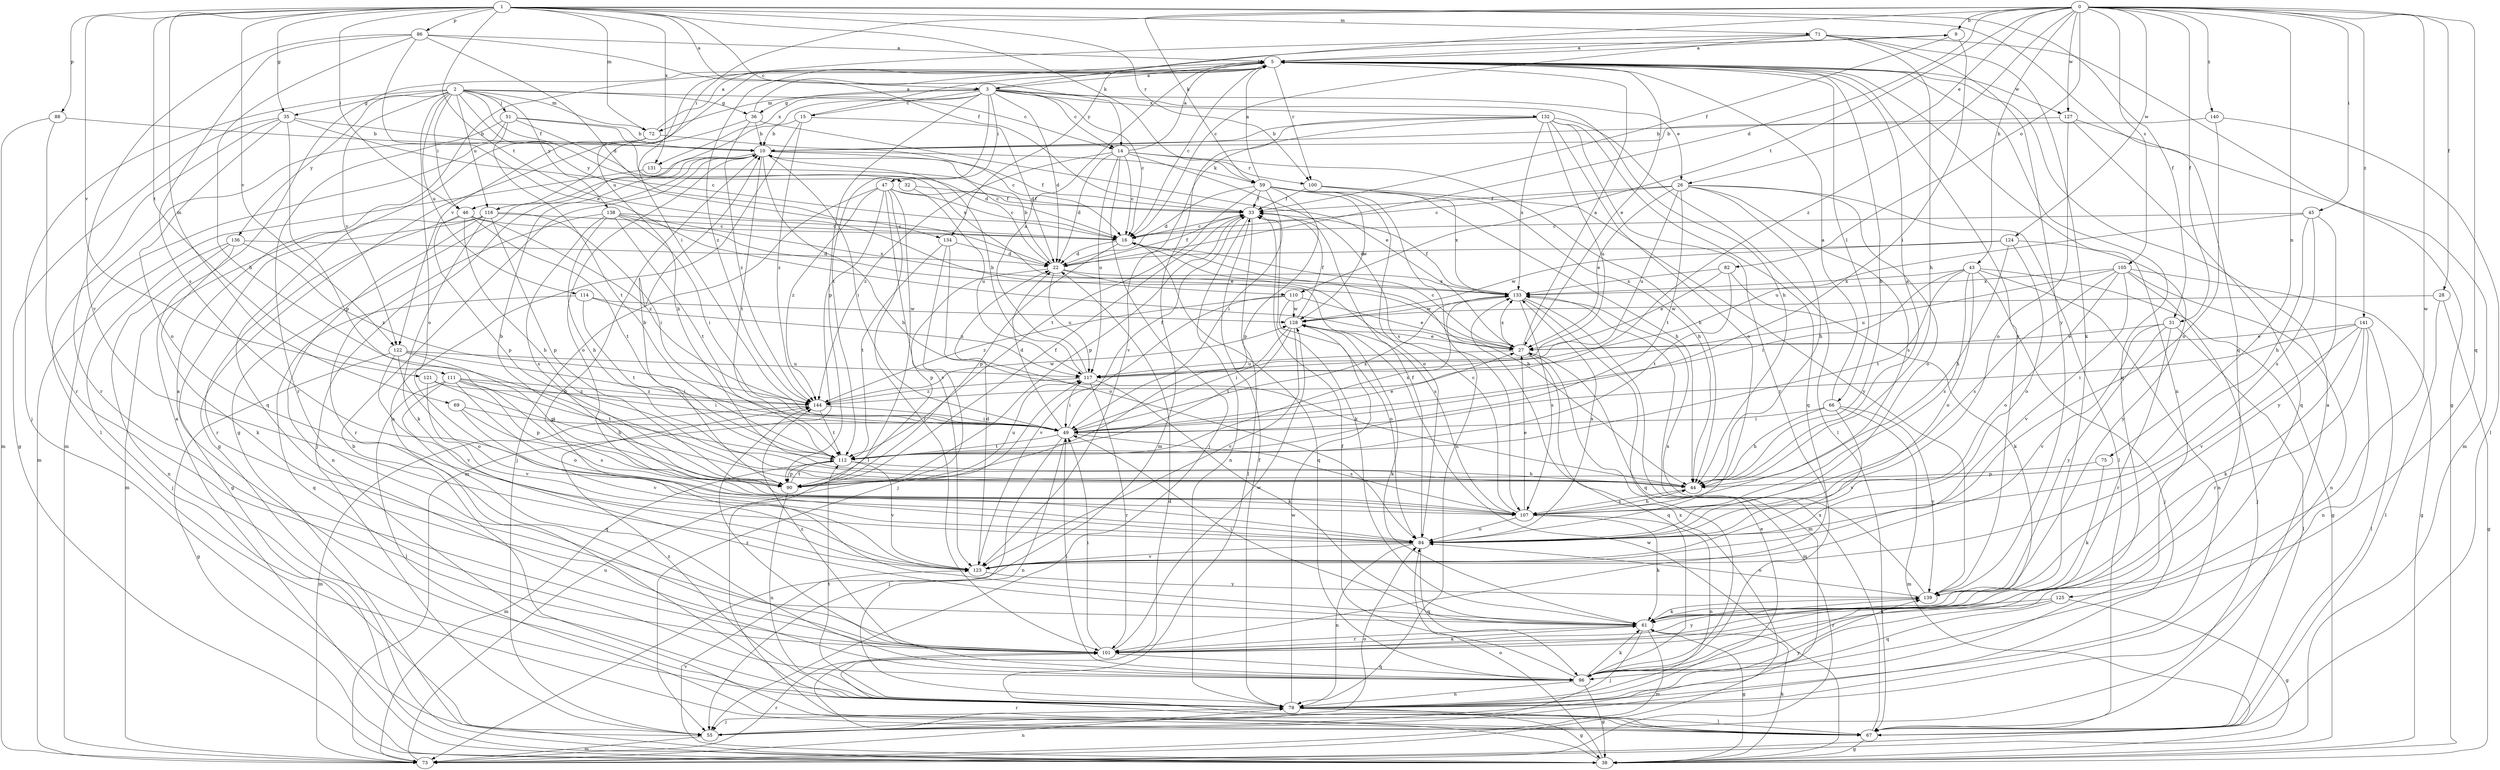 strict digraph  {
0;
1;
2;
3;
5;
9;
10;
14;
15;
16;
22;
26;
27;
28;
31;
32;
33;
35;
36;
38;
43;
44;
45;
46;
47;
49;
51;
55;
59;
61;
66;
67;
69;
71;
72;
73;
75;
78;
82;
84;
86;
88;
90;
96;
100;
101;
105;
107;
110;
111;
112;
114;
116;
117;
121;
122;
123;
124;
125;
127;
128;
131;
132;
133;
134;
136;
138;
139;
140;
141;
144;
0 -> 9  [label=b];
0 -> 22  [label=d];
0 -> 26  [label=e];
0 -> 28  [label=f];
0 -> 31  [label=f];
0 -> 43  [label=h];
0 -> 45  [label=i];
0 -> 46  [label=i];
0 -> 59  [label=k];
0 -> 75  [label=n];
0 -> 82  [label=o];
0 -> 96  [label=q];
0 -> 105  [label=s];
0 -> 110  [label=t];
0 -> 124  [label=w];
0 -> 125  [label=w];
0 -> 127  [label=w];
0 -> 134  [label=y];
0 -> 140  [label=z];
0 -> 141  [label=z];
0 -> 144  [label=z];
1 -> 3  [label=a];
1 -> 14  [label=c];
1 -> 31  [label=f];
1 -> 35  [label=g];
1 -> 46  [label=i];
1 -> 59  [label=k];
1 -> 69  [label=m];
1 -> 71  [label=m];
1 -> 72  [label=m];
1 -> 86  [label=p];
1 -> 88  [label=p];
1 -> 96  [label=q];
1 -> 100  [label=r];
1 -> 110  [label=t];
1 -> 111  [label=t];
1 -> 121  [label=v];
1 -> 122  [label=v];
1 -> 131  [label=x];
2 -> 14  [label=c];
2 -> 32  [label=f];
2 -> 35  [label=g];
2 -> 36  [label=g];
2 -> 46  [label=i];
2 -> 51  [label=j];
2 -> 55  [label=j];
2 -> 72  [label=m];
2 -> 84  [label=o];
2 -> 114  [label=u];
2 -> 116  [label=u];
2 -> 122  [label=v];
2 -> 134  [label=y];
2 -> 136  [label=y];
2 -> 138  [label=y];
3 -> 9  [label=b];
3 -> 14  [label=c];
3 -> 15  [label=c];
3 -> 16  [label=c];
3 -> 22  [label=d];
3 -> 26  [label=e];
3 -> 36  [label=g];
3 -> 38  [label=g];
3 -> 44  [label=h];
3 -> 47  [label=i];
3 -> 72  [label=m];
3 -> 90  [label=p];
3 -> 112  [label=t];
3 -> 131  [label=x];
3 -> 132  [label=x];
5 -> 3  [label=a];
5 -> 16  [label=c];
5 -> 27  [label=e];
5 -> 44  [label=h];
5 -> 66  [label=l];
5 -> 78  [label=n];
5 -> 96  [label=q];
5 -> 100  [label=r];
5 -> 122  [label=v];
5 -> 127  [label=w];
5 -> 139  [label=y];
5 -> 144  [label=z];
9 -> 5  [label=a];
9 -> 33  [label=f];
9 -> 49  [label=i];
10 -> 33  [label=f];
10 -> 44  [label=h];
10 -> 49  [label=i];
10 -> 55  [label=j];
10 -> 59  [label=k];
10 -> 84  [label=o];
10 -> 112  [label=t];
10 -> 116  [label=u];
14 -> 5  [label=a];
14 -> 16  [label=c];
14 -> 22  [label=d];
14 -> 44  [label=h];
14 -> 55  [label=j];
14 -> 100  [label=r];
14 -> 107  [label=s];
14 -> 117  [label=u];
14 -> 144  [label=z];
15 -> 5  [label=a];
15 -> 10  [label=b];
15 -> 22  [label=d];
15 -> 78  [label=n];
15 -> 144  [label=z];
16 -> 22  [label=d];
16 -> 44  [label=h];
16 -> 90  [label=p];
16 -> 96  [label=q];
22 -> 10  [label=b];
22 -> 33  [label=f];
22 -> 90  [label=p];
22 -> 107  [label=s];
22 -> 117  [label=u];
22 -> 133  [label=x];
26 -> 16  [label=c];
26 -> 27  [label=e];
26 -> 33  [label=f];
26 -> 44  [label=h];
26 -> 67  [label=l];
26 -> 84  [label=o];
26 -> 107  [label=s];
26 -> 112  [label=t];
26 -> 117  [label=u];
27 -> 5  [label=a];
27 -> 16  [label=c];
27 -> 73  [label=m];
27 -> 96  [label=q];
27 -> 117  [label=u];
27 -> 133  [label=x];
28 -> 38  [label=g];
28 -> 67  [label=l];
28 -> 128  [label=w];
31 -> 27  [label=e];
31 -> 67  [label=l];
31 -> 101  [label=r];
31 -> 123  [label=v];
31 -> 139  [label=y];
32 -> 33  [label=f];
32 -> 117  [label=u];
33 -> 16  [label=c];
33 -> 61  [label=k];
33 -> 67  [label=l];
33 -> 78  [label=n];
33 -> 90  [label=p];
35 -> 10  [label=b];
35 -> 16  [label=c];
35 -> 38  [label=g];
35 -> 84  [label=o];
35 -> 90  [label=p];
35 -> 101  [label=r];
36 -> 5  [label=a];
36 -> 10  [label=b];
36 -> 27  [label=e];
36 -> 38  [label=g];
36 -> 144  [label=z];
38 -> 5  [label=a];
38 -> 61  [label=k];
38 -> 84  [label=o];
38 -> 101  [label=r];
38 -> 123  [label=v];
38 -> 128  [label=w];
43 -> 38  [label=g];
43 -> 49  [label=i];
43 -> 55  [label=j];
43 -> 78  [label=n];
43 -> 84  [label=o];
43 -> 107  [label=s];
43 -> 112  [label=t];
43 -> 133  [label=x];
44 -> 5  [label=a];
44 -> 107  [label=s];
45 -> 16  [label=c];
45 -> 44  [label=h];
45 -> 107  [label=s];
45 -> 117  [label=u];
45 -> 139  [label=y];
46 -> 16  [label=c];
46 -> 44  [label=h];
46 -> 90  [label=p];
46 -> 101  [label=r];
46 -> 112  [label=t];
46 -> 144  [label=z];
47 -> 16  [label=c];
47 -> 33  [label=f];
47 -> 55  [label=j];
47 -> 67  [label=l];
47 -> 73  [label=m];
47 -> 101  [label=r];
47 -> 123  [label=v];
47 -> 144  [label=z];
49 -> 22  [label=d];
49 -> 27  [label=e];
49 -> 33  [label=f];
49 -> 55  [label=j];
49 -> 78  [label=n];
49 -> 107  [label=s];
49 -> 112  [label=t];
49 -> 133  [label=x];
51 -> 10  [label=b];
51 -> 22  [label=d];
51 -> 67  [label=l];
51 -> 101  [label=r];
51 -> 112  [label=t];
51 -> 133  [label=x];
55 -> 73  [label=m];
55 -> 84  [label=o];
55 -> 133  [label=x];
59 -> 5  [label=a];
59 -> 22  [label=d];
59 -> 33  [label=f];
59 -> 44  [label=h];
59 -> 49  [label=i];
59 -> 78  [label=n];
59 -> 84  [label=o];
59 -> 90  [label=p];
59 -> 112  [label=t];
59 -> 128  [label=w];
61 -> 10  [label=b];
61 -> 38  [label=g];
61 -> 49  [label=i];
61 -> 55  [label=j];
61 -> 73  [label=m];
61 -> 101  [label=r];
66 -> 5  [label=a];
66 -> 44  [label=h];
66 -> 49  [label=i];
66 -> 73  [label=m];
66 -> 123  [label=v];
66 -> 139  [label=y];
67 -> 5  [label=a];
67 -> 10  [label=b];
67 -> 22  [label=d];
67 -> 38  [label=g];
67 -> 133  [label=x];
69 -> 49  [label=i];
69 -> 107  [label=s];
69 -> 123  [label=v];
71 -> 5  [label=a];
71 -> 16  [label=c];
71 -> 38  [label=g];
71 -> 44  [label=h];
71 -> 49  [label=i];
71 -> 61  [label=k];
71 -> 139  [label=y];
72 -> 5  [label=a];
72 -> 16  [label=c];
72 -> 44  [label=h];
72 -> 73  [label=m];
72 -> 96  [label=q];
73 -> 78  [label=n];
73 -> 101  [label=r];
73 -> 117  [label=u];
75 -> 61  [label=k];
75 -> 90  [label=p];
78 -> 5  [label=a];
78 -> 27  [label=e];
78 -> 33  [label=f];
78 -> 38  [label=g];
78 -> 55  [label=j];
78 -> 67  [label=l];
78 -> 112  [label=t];
78 -> 128  [label=w];
78 -> 139  [label=y];
78 -> 144  [label=z];
82 -> 27  [label=e];
82 -> 61  [label=k];
82 -> 112  [label=t];
82 -> 133  [label=x];
84 -> 33  [label=f];
84 -> 78  [label=n];
84 -> 96  [label=q];
84 -> 123  [label=v];
84 -> 133  [label=x];
86 -> 5  [label=a];
86 -> 22  [label=d];
86 -> 27  [label=e];
86 -> 33  [label=f];
86 -> 44  [label=h];
86 -> 107  [label=s];
86 -> 123  [label=v];
88 -> 10  [label=b];
88 -> 73  [label=m];
88 -> 101  [label=r];
90 -> 10  [label=b];
90 -> 33  [label=f];
90 -> 78  [label=n];
90 -> 112  [label=t];
90 -> 117  [label=u];
96 -> 33  [label=f];
96 -> 38  [label=g];
96 -> 49  [label=i];
96 -> 61  [label=k];
96 -> 78  [label=n];
96 -> 144  [label=z];
100 -> 33  [label=f];
100 -> 44  [label=h];
100 -> 133  [label=x];
100 -> 139  [label=y];
101 -> 49  [label=i];
101 -> 61  [label=k];
101 -> 96  [label=q];
101 -> 128  [label=w];
101 -> 139  [label=y];
101 -> 144  [label=z];
105 -> 38  [label=g];
105 -> 55  [label=j];
105 -> 78  [label=n];
105 -> 84  [label=o];
105 -> 107  [label=s];
105 -> 117  [label=u];
105 -> 123  [label=v];
105 -> 133  [label=x];
107 -> 10  [label=b];
107 -> 16  [label=c];
107 -> 27  [label=e];
107 -> 44  [label=h];
107 -> 61  [label=k];
107 -> 78  [label=n];
107 -> 84  [label=o];
110 -> 27  [label=e];
110 -> 84  [label=o];
110 -> 123  [label=v];
110 -> 128  [label=w];
110 -> 144  [label=z];
111 -> 49  [label=i];
111 -> 67  [label=l];
111 -> 84  [label=o];
111 -> 90  [label=p];
111 -> 96  [label=q];
111 -> 112  [label=t];
111 -> 144  [label=z];
112 -> 44  [label=h];
112 -> 73  [label=m];
112 -> 90  [label=p];
112 -> 123  [label=v];
112 -> 133  [label=x];
114 -> 96  [label=q];
114 -> 112  [label=t];
114 -> 117  [label=u];
114 -> 128  [label=w];
116 -> 16  [label=c];
116 -> 38  [label=g];
116 -> 49  [label=i];
116 -> 61  [label=k];
116 -> 73  [label=m];
116 -> 78  [label=n];
116 -> 90  [label=p];
117 -> 5  [label=a];
117 -> 10  [label=b];
117 -> 49  [label=i];
117 -> 61  [label=k];
117 -> 101  [label=r];
117 -> 144  [label=z];
121 -> 44  [label=h];
121 -> 123  [label=v];
121 -> 144  [label=z];
122 -> 38  [label=g];
122 -> 49  [label=i];
122 -> 84  [label=o];
122 -> 90  [label=p];
122 -> 117  [label=u];
122 -> 123  [label=v];
123 -> 22  [label=d];
123 -> 139  [label=y];
124 -> 22  [label=d];
124 -> 44  [label=h];
124 -> 84  [label=o];
124 -> 128  [label=w];
124 -> 139  [label=y];
125 -> 38  [label=g];
125 -> 61  [label=k];
125 -> 96  [label=q];
125 -> 101  [label=r];
127 -> 10  [label=b];
127 -> 73  [label=m];
127 -> 84  [label=o];
127 -> 96  [label=q];
128 -> 27  [label=e];
128 -> 33  [label=f];
128 -> 49  [label=i];
128 -> 61  [label=k];
128 -> 112  [label=t];
128 -> 123  [label=v];
131 -> 16  [label=c];
131 -> 73  [label=m];
132 -> 10  [label=b];
132 -> 67  [label=l];
132 -> 73  [label=m];
132 -> 84  [label=o];
132 -> 96  [label=q];
132 -> 101  [label=r];
132 -> 117  [label=u];
132 -> 123  [label=v];
132 -> 133  [label=x];
133 -> 33  [label=f];
133 -> 73  [label=m];
133 -> 96  [label=q];
133 -> 107  [label=s];
133 -> 128  [label=w];
134 -> 22  [label=d];
134 -> 55  [label=j];
134 -> 84  [label=o];
134 -> 112  [label=t];
136 -> 22  [label=d];
136 -> 55  [label=j];
136 -> 61  [label=k];
136 -> 78  [label=n];
136 -> 144  [label=z];
138 -> 16  [label=c];
138 -> 27  [label=e];
138 -> 44  [label=h];
138 -> 49  [label=i];
138 -> 101  [label=r];
138 -> 107  [label=s];
138 -> 112  [label=t];
138 -> 133  [label=x];
139 -> 61  [label=k];
139 -> 84  [label=o];
139 -> 133  [label=x];
140 -> 10  [label=b];
140 -> 67  [label=l];
140 -> 84  [label=o];
141 -> 27  [label=e];
141 -> 49  [label=i];
141 -> 61  [label=k];
141 -> 67  [label=l];
141 -> 78  [label=n];
141 -> 101  [label=r];
141 -> 123  [label=v];
144 -> 49  [label=i];
144 -> 73  [label=m];
144 -> 112  [label=t];
144 -> 128  [label=w];
}
